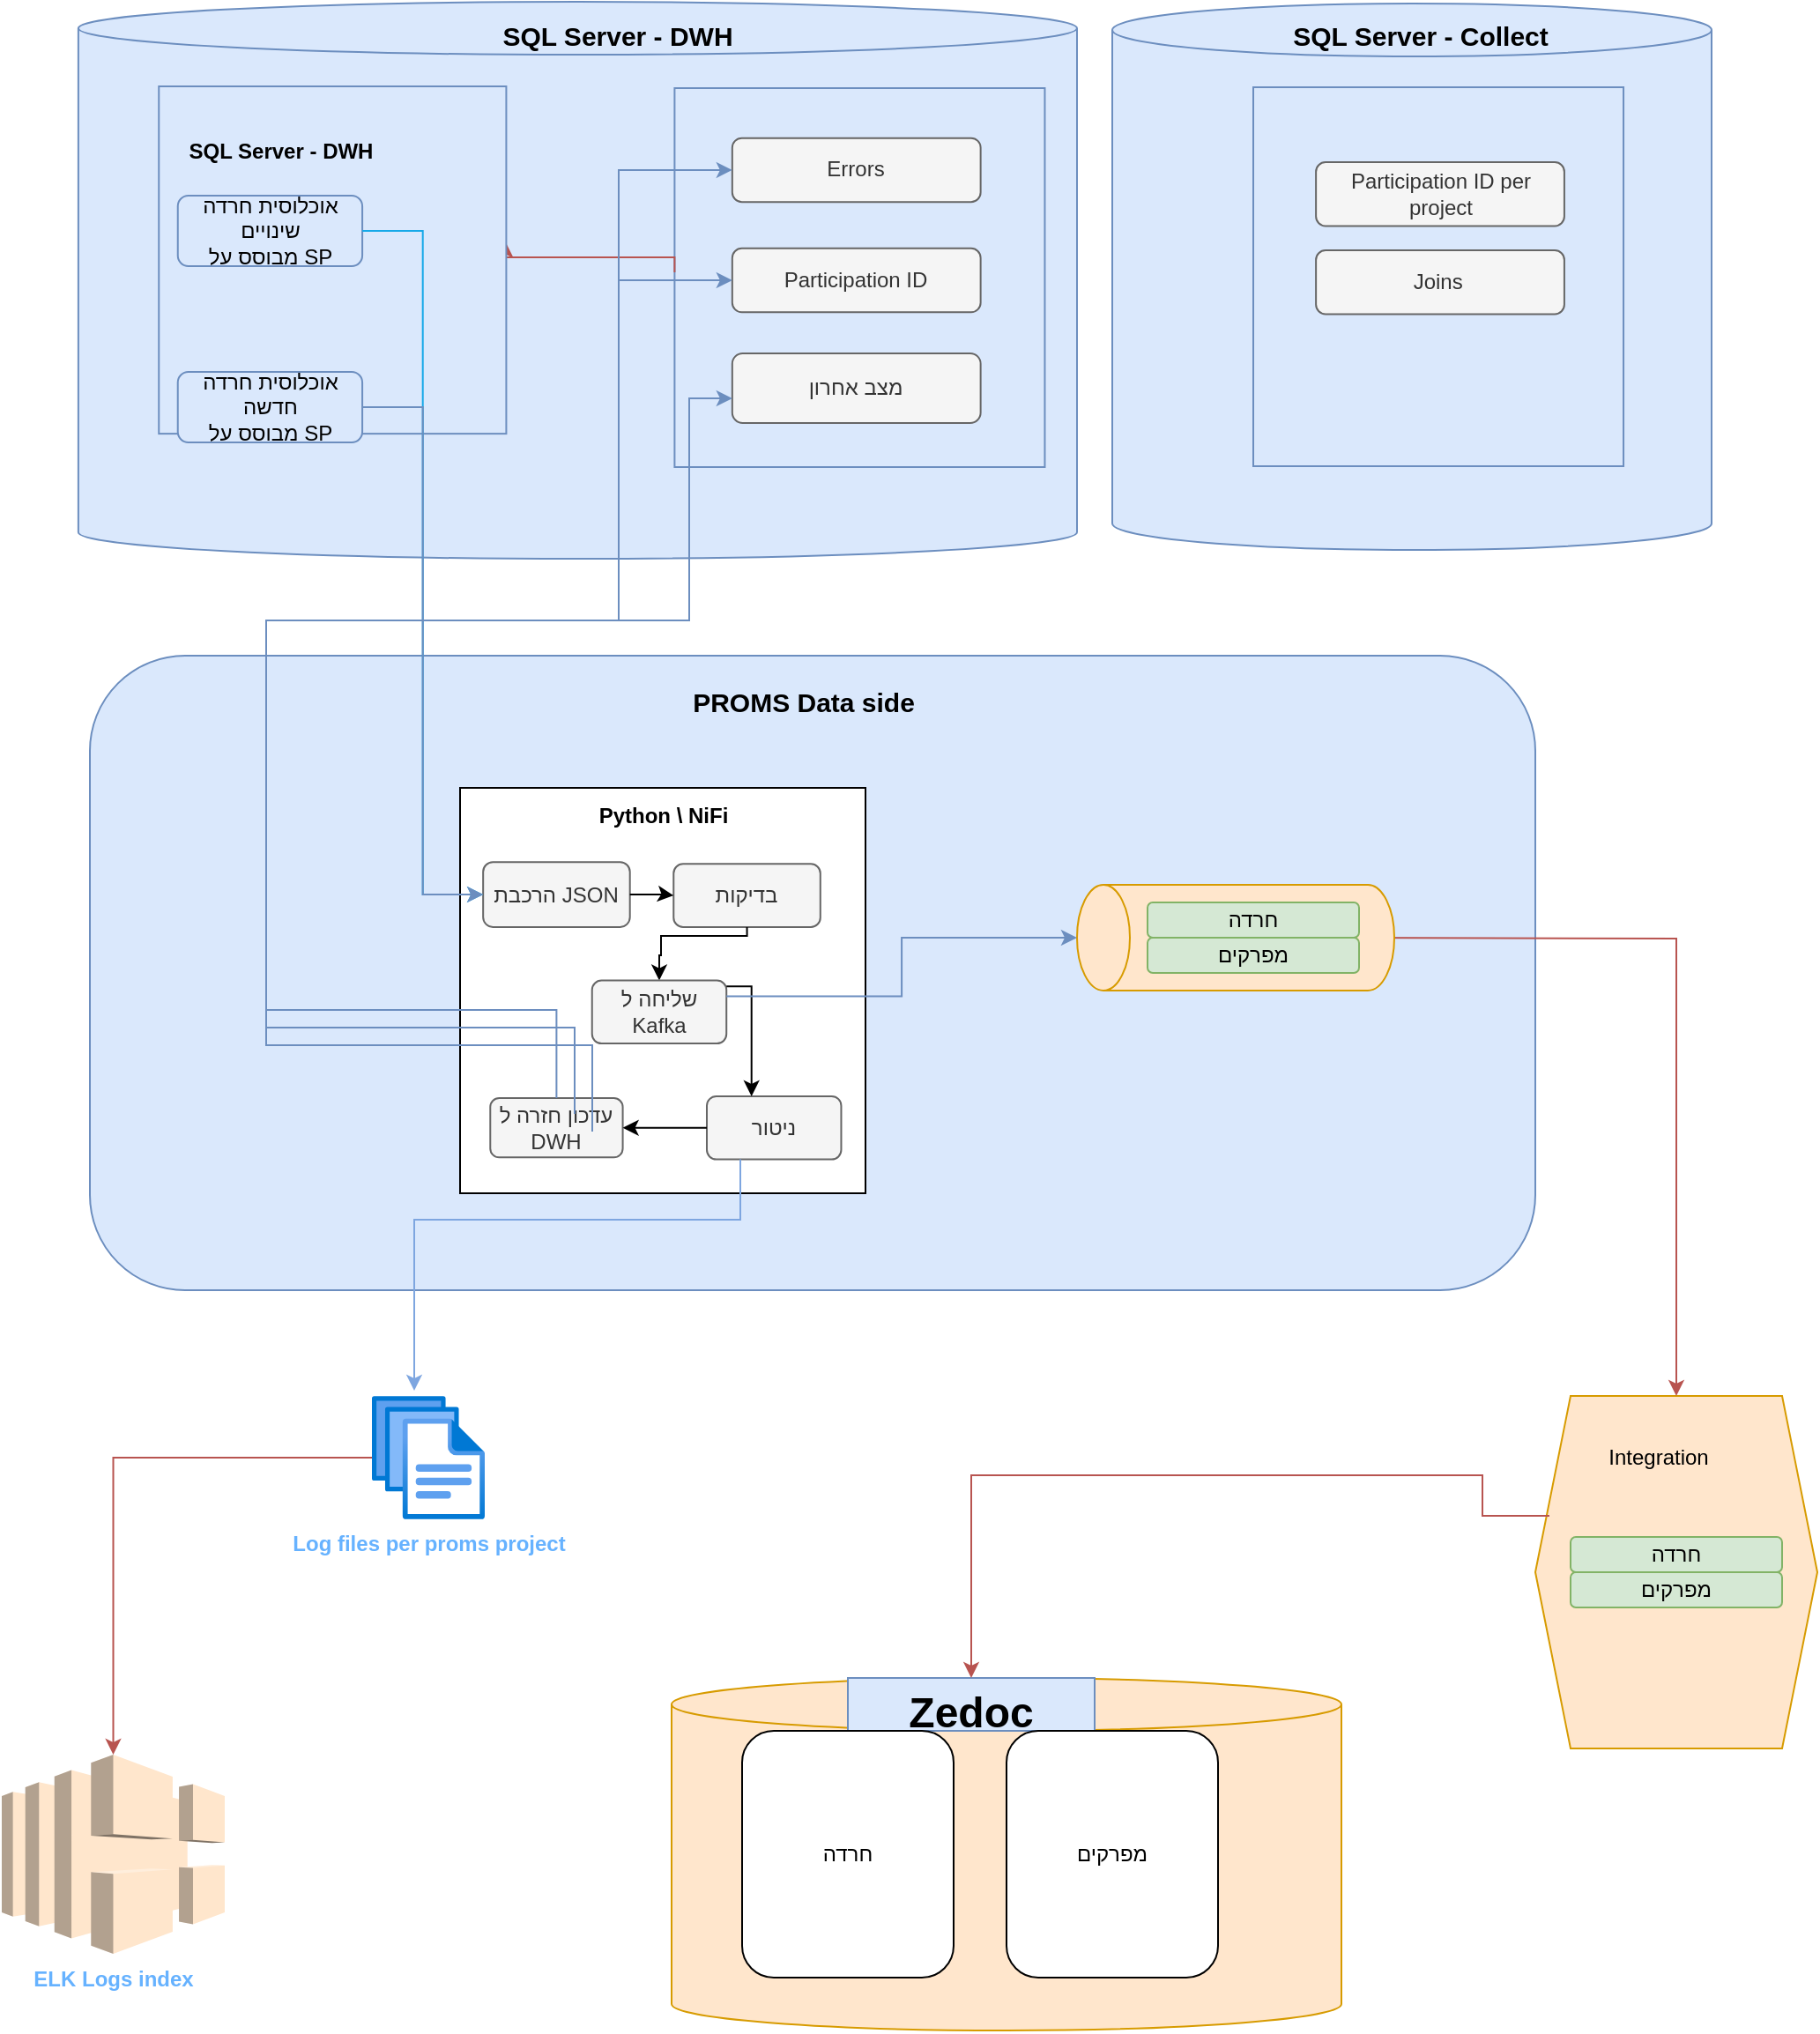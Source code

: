 <mxfile version="22.1.1" type="github">
  <diagram name="‫עמוד-1‬" id="z9KWtGvP0ykJApAYb3_E">
    <mxGraphModel dx="1434" dy="1608" grid="1" gridSize="10" guides="1" tooltips="1" connect="1" arrows="1" fold="1" page="1" pageScale="1" pageWidth="1100" pageHeight="850" math="0" shadow="0">
      <root>
        <mxCell id="0" />
        <mxCell id="1" parent="0" />
        <mxCell id="ZZgVcxSO3x-aKoJtG-Tx-21" value="" style="group" vertex="1" connectable="0" parent="1">
          <mxGeometry x="140" y="-263" width="530" height="268.04" as="geometry" />
        </mxCell>
        <mxCell id="ZZgVcxSO3x-aKoJtG-Tx-17" value="" style="shape=cylinder3;whiteSpace=wrap;html=1;boundedLbl=1;backgroundOutline=1;size=15;fillColor=#dae8fc;strokeColor=#6c8ebf;" vertex="1" parent="ZZgVcxSO3x-aKoJtG-Tx-21">
          <mxGeometry x="-36.553" y="-47.96" width="566.553" height="316" as="geometry" />
        </mxCell>
        <mxCell id="zhimW_uMHWvatuuAIKdU-13" value="" style="group;fillColor=#dae8fc;strokeColor=#6c8ebf;container=0;" parent="ZZgVcxSO3x-aKoJtG-Tx-21" vertex="1" connectable="0">
          <mxGeometry x="301.698" y="1" width="210.027" height="215" as="geometry" />
        </mxCell>
        <mxCell id="zhimW_uMHWvatuuAIKdU-15" style="edgeStyle=orthogonalEdgeStyle;rounded=0;orthogonalLoop=1;jettySize=auto;html=1;fillColor=#f8cecc;strokeColor=#b85450;entryX=0.998;entryY=0.448;entryDx=0;entryDy=0;entryPerimeter=0;" parent="ZZgVcxSO3x-aKoJtG-Tx-21" target="wkpVl2k1Z7q7xohtnV9i-1" edge="1">
          <mxGeometry relative="1" as="geometry">
            <mxPoint x="301.698" y="105.5" as="sourcePoint" />
            <mxPoint x="185.189" y="107" as="targetPoint" />
            <Array as="points">
              <mxPoint x="301.551" y="97" />
            </Array>
          </mxGeometry>
        </mxCell>
        <mxCell id="wkpVl2k1Z7q7xohtnV9i-1" value="" style="whiteSpace=wrap;html=1;aspect=fixed;container=0;fillColor=#dae8fc;strokeColor=#6c8ebf;" parent="ZZgVcxSO3x-aKoJtG-Tx-21" vertex="1">
          <mxGeometry x="9.137" width="197.069" height="197.069" as="geometry" />
        </mxCell>
        <mxCell id="wkpVl2k1Z7q7xohtnV9i-2" value="&lt;b&gt;SQL Server - DWH&lt;/b&gt;" style="text;html=1;strokeColor=none;fillColor=none;align=center;verticalAlign=middle;whiteSpace=wrap;rounded=0;container=0;" parent="ZZgVcxSO3x-aKoJtG-Tx-21" vertex="1">
          <mxGeometry y="22" width="157.007" height="30" as="geometry" />
        </mxCell>
        <mxCell id="wkpVl2k1Z7q7xohtnV9i-14" value="אוכלוסית חרדה חדשה&lt;br&gt;מבוסס על SP" style="rounded=1;whiteSpace=wrap;html=1;fillColor=#dae8fc;strokeColor=#6c8ebf;container=0;" parent="ZZgVcxSO3x-aKoJtG-Tx-21" vertex="1">
          <mxGeometry x="19.871" y="162" width="104.671" height="40" as="geometry" />
        </mxCell>
        <mxCell id="wkpVl2k1Z7q7xohtnV9i-15" value="אוכלוסית חרדה שינויים&lt;br style=&quot;border-color: var(--border-color);&quot;&gt;מבוסס על SP" style="rounded=1;whiteSpace=wrap;html=1;strokeColor=#6c8ebf;fillColor=#dae8fc;container=0;" parent="ZZgVcxSO3x-aKoJtG-Tx-21" vertex="1">
          <mxGeometry x="19.875" y="62" width="104.671" height="40" as="geometry" />
        </mxCell>
        <mxCell id="zhimW_uMHWvatuuAIKdU-11" value="Participation ID" style="rounded=1;whiteSpace=wrap;html=1;fillColor=#f5f5f5;strokeColor=#666666;fontColor=#333333;container=0;" parent="ZZgVcxSO3x-aKoJtG-Tx-21" vertex="1">
          <mxGeometry x="334.421" y="91.91" width="140.898" height="36.25" as="geometry" />
        </mxCell>
        <mxCell id="zhimW_uMHWvatuuAIKdU-12" value="מצב אחרון" style="rounded=1;whiteSpace=wrap;html=1;strokeColor=#666666;fillColor=#f5f5f5;fontColor=#333333;container=0;" parent="ZZgVcxSO3x-aKoJtG-Tx-21" vertex="1">
          <mxGeometry x="334.421" y="151.46" width="140.898" height="39.54" as="geometry" />
        </mxCell>
        <mxCell id="zhimW_uMHWvatuuAIKdU-25" value="Errors" style="rounded=1;whiteSpace=wrap;html=1;fillColor=#f5f5f5;fontColor=#333333;strokeColor=#666666;container=0;" parent="ZZgVcxSO3x-aKoJtG-Tx-21" vertex="1">
          <mxGeometry x="334.421" y="29.36" width="140.898" height="36.25" as="geometry" />
        </mxCell>
        <mxCell id="mV6azeuSrDNRdWC2Sgcm-7" value="" style="rounded=1;whiteSpace=wrap;html=1;fillColor=#dae8fc;strokeColor=#6c8ebf;" parent="1" vertex="1">
          <mxGeometry x="110" y="60" width="820" height="360" as="geometry" />
        </mxCell>
        <mxCell id="wkpVl2k1Z7q7xohtnV9i-10" value="" style="shape=hexagon;perimeter=hexagonPerimeter2;whiteSpace=wrap;html=1;fixedSize=1;fillColor=#ffe6cc;strokeColor=#d79b00;" parent="1" vertex="1">
          <mxGeometry x="930" y="480" width="160" height="200" as="geometry" />
        </mxCell>
        <mxCell id="wkpVl2k1Z7q7xohtnV9i-11" value="Integration" style="text;html=1;strokeColor=none;fillColor=none;align=center;verticalAlign=middle;whiteSpace=wrap;rounded=0;" parent="1" vertex="1">
          <mxGeometry x="970" y="500" width="60" height="30" as="geometry" />
        </mxCell>
        <mxCell id="mV6azeuSrDNRdWC2Sgcm-1" value="" style="shape=cylinder3;whiteSpace=wrap;html=1;boundedLbl=1;backgroundOutline=1;size=15;fillColor=#ffe6cc;strokeColor=#d79b00;" parent="1" vertex="1">
          <mxGeometry x="440" y="640" width="380" height="200" as="geometry" />
        </mxCell>
        <mxCell id="mV6azeuSrDNRdWC2Sgcm-2" value="&lt;h1&gt;Zedoc&lt;/h1&gt;" style="text;html=1;strokeColor=#6c8ebf;fillColor=#dae8fc;spacing=5;spacingTop=-20;whiteSpace=wrap;overflow=hidden;rounded=0;align=center;" parent="1" vertex="1">
          <mxGeometry x="540" y="640" width="140" height="30" as="geometry" />
        </mxCell>
        <mxCell id="mV6azeuSrDNRdWC2Sgcm-3" value="מפרקים" style="rounded=1;whiteSpace=wrap;html=1;" parent="1" vertex="1">
          <mxGeometry x="630" y="670" width="120" height="140" as="geometry" />
        </mxCell>
        <mxCell id="mV6azeuSrDNRdWC2Sgcm-4" style="edgeStyle=orthogonalEdgeStyle;rounded=0;orthogonalLoop=1;jettySize=auto;html=1;fillColor=#f8cecc;strokeColor=#b85450;" parent="1" target="wkpVl2k1Z7q7xohtnV9i-10" edge="1">
          <mxGeometry relative="1" as="geometry">
            <mxPoint x="810" y="220.0" as="sourcePoint" />
          </mxGeometry>
        </mxCell>
        <mxCell id="mV6azeuSrDNRdWC2Sgcm-6" value="חרדה" style="rounded=1;whiteSpace=wrap;html=1;" parent="1" vertex="1">
          <mxGeometry x="480" y="670" width="120" height="140" as="geometry" />
        </mxCell>
        <mxCell id="mV6azeuSrDNRdWC2Sgcm-8" value="&lt;font style=&quot;font-size: 15px;&quot;&gt;&lt;b&gt;PROMS Data side&lt;/b&gt;&lt;/font&gt;" style="text;html=1;strokeColor=none;fillColor=none;align=center;verticalAlign=middle;whiteSpace=wrap;rounded=0;" parent="1" vertex="1">
          <mxGeometry x="410" y="71" width="210" height="30" as="geometry" />
        </mxCell>
        <mxCell id="mV6azeuSrDNRdWC2Sgcm-10" value="חרדה" style="rounded=1;whiteSpace=wrap;html=1;fillColor=#d5e8d4;strokeColor=#82b366;" parent="1" vertex="1">
          <mxGeometry x="950" y="560" width="120" height="20" as="geometry" />
        </mxCell>
        <mxCell id="mV6azeuSrDNRdWC2Sgcm-11" value="מפרקים" style="rounded=1;whiteSpace=wrap;html=1;fillColor=#d5e8d4;strokeColor=#82b366;" parent="1" vertex="1">
          <mxGeometry x="950" y="580" width="120" height="20" as="geometry" />
        </mxCell>
        <mxCell id="mV6azeuSrDNRdWC2Sgcm-5" style="edgeStyle=orthogonalEdgeStyle;rounded=0;orthogonalLoop=1;jettySize=auto;html=1;exitX=0.05;exitY=0.34;exitDx=0;exitDy=0;exitPerimeter=0;fillColor=#f8cecc;strokeColor=#b85450;" parent="1" source="wkpVl2k1Z7q7xohtnV9i-10" target="mV6azeuSrDNRdWC2Sgcm-2" edge="1">
          <mxGeometry relative="1" as="geometry">
            <mxPoint x="990" y="545" as="sourcePoint" />
            <mxPoint x="680" y="551" as="targetPoint" />
            <Array as="points">
              <mxPoint x="900" y="548" />
              <mxPoint x="900" y="525" />
              <mxPoint x="610" y="525" />
            </Array>
          </mxGeometry>
        </mxCell>
        <mxCell id="zhimW_uMHWvatuuAIKdU-2" value="&lt;font color=&quot;#66b2ff&quot;&gt;&lt;b&gt;ELK Logs index&lt;/b&gt;&lt;/font&gt;" style="outlineConnect=0;dashed=0;verticalLabelPosition=bottom;verticalAlign=top;align=center;html=1;shape=mxgraph.aws3.elastic_load_balancing;fillColor=#ffe6cc;strokeColor=#d79b00;" parent="1" vertex="1">
          <mxGeometry x="60" y="683.5" width="126.5" height="113" as="geometry" />
        </mxCell>
        <mxCell id="zhimW_uMHWvatuuAIKdU-16" value="KAFKA" style="shape=cylinder3;whiteSpace=wrap;html=1;boundedLbl=1;backgroundOutline=1;size=15;rotation=-90;fillColor=#ffe6cc;strokeColor=#d79b00;" parent="1" vertex="1">
          <mxGeometry x="730" y="130" width="60" height="180" as="geometry" />
        </mxCell>
        <mxCell id="zhimW_uMHWvatuuAIKdU-17" value="חרדה" style="rounded=1;whiteSpace=wrap;html=1;fillColor=#d5e8d4;strokeColor=#82b366;" parent="1" vertex="1">
          <mxGeometry x="710" y="200" width="120" height="20" as="geometry" />
        </mxCell>
        <mxCell id="zhimW_uMHWvatuuAIKdU-18" value="מפרקים" style="rounded=1;whiteSpace=wrap;html=1;fillColor=#d5e8d4;strokeColor=#82b366;" parent="1" vertex="1">
          <mxGeometry x="710" y="220" width="120" height="20" as="geometry" />
        </mxCell>
        <mxCell id="ZZgVcxSO3x-aKoJtG-Tx-3" style="edgeStyle=orthogonalEdgeStyle;rounded=0;orthogonalLoop=1;jettySize=auto;html=1;fillColor=#f8cecc;strokeColor=#b85450;" edge="1" parent="1" source="ZZgVcxSO3x-aKoJtG-Tx-1" target="zhimW_uMHWvatuuAIKdU-2">
          <mxGeometry relative="1" as="geometry" />
        </mxCell>
        <mxCell id="ZZgVcxSO3x-aKoJtG-Tx-1" value="&lt;font color=&quot;#66b2ff&quot;&gt;&lt;b&gt;Log files per proms project&lt;/b&gt;&lt;/font&gt;" style="image;aspect=fixed;html=1;points=[];align=center;fontSize=12;image=img/lib/azure2/general/Files.svg;" vertex="1" parent="1">
          <mxGeometry x="270" y="480" width="64" height="70" as="geometry" />
        </mxCell>
        <mxCell id="ZZgVcxSO3x-aKoJtG-Tx-11" value="" style="group" vertex="1" connectable="0" parent="1">
          <mxGeometry x="320" y="135" width="230" height="230" as="geometry" />
        </mxCell>
        <mxCell id="wkpVl2k1Z7q7xohtnV9i-5" value="" style="whiteSpace=wrap;html=1;aspect=fixed;" parent="ZZgVcxSO3x-aKoJtG-Tx-11" vertex="1">
          <mxGeometry width="230" height="230" as="geometry" />
        </mxCell>
        <mxCell id="wkpVl2k1Z7q7xohtnV9i-6" value="&lt;b&gt;Python \ NiFi&lt;/b&gt;" style="text;html=1;strokeColor=none;fillColor=none;align=center;verticalAlign=middle;whiteSpace=wrap;rounded=0;" parent="ZZgVcxSO3x-aKoJtG-Tx-11" vertex="1">
          <mxGeometry x="28.224" width="175.177" height="31.579" as="geometry" />
        </mxCell>
        <mxCell id="wkpVl2k1Z7q7xohtnV9i-18" value="הרכבת JSON" style="rounded=1;whiteSpace=wrap;html=1;fillColor=#f5f5f5;fontColor=#333333;strokeColor=#666666;" parent="ZZgVcxSO3x-aKoJtG-Tx-11" vertex="1">
          <mxGeometry x="13.084" y="42.105" width="83.263" height="36.842" as="geometry" />
        </mxCell>
        <mxCell id="wkpVl2k1Z7q7xohtnV9i-19" value="בדיקות" style="rounded=1;whiteSpace=wrap;html=1;fillColor=#f5f5f5;strokeColor=#666666;fontColor=#333333;" parent="ZZgVcxSO3x-aKoJtG-Tx-11" vertex="1">
          <mxGeometry x="121.137" y="43.158" width="83.263" height="35.789" as="geometry" />
        </mxCell>
        <mxCell id="ZZgVcxSO3x-aKoJtG-Tx-6" value="" style="edgeStyle=orthogonalEdgeStyle;rounded=0;orthogonalLoop=1;jettySize=auto;html=1;entryX=0;entryY=0.5;entryDx=0;entryDy=0;" edge="1" parent="ZZgVcxSO3x-aKoJtG-Tx-11" source="wkpVl2k1Z7q7xohtnV9i-18" target="wkpVl2k1Z7q7xohtnV9i-19">
          <mxGeometry relative="1" as="geometry" />
        </mxCell>
        <mxCell id="wkpVl2k1Z7q7xohtnV9i-20" value="ניטור" style="rounded=1;whiteSpace=wrap;html=1;fillColor=#f5f5f5;fontColor=#333333;strokeColor=#666666;" parent="ZZgVcxSO3x-aKoJtG-Tx-11" vertex="1">
          <mxGeometry x="139.997" y="174.997" width="76.233" height="35.789" as="geometry" />
        </mxCell>
        <mxCell id="wkpVl2k1Z7q7xohtnV9i-21" value="עדכון חזרה ל DWH" style="rounded=1;whiteSpace=wrap;html=1;fillColor=#f5f5f5;fontColor=#333333;strokeColor=#666666;" parent="ZZgVcxSO3x-aKoJtG-Tx-11" vertex="1">
          <mxGeometry x="17.14" y="176" width="75.151" height="33.684" as="geometry" />
        </mxCell>
        <mxCell id="ZZgVcxSO3x-aKoJtG-Tx-9" value="" style="edgeStyle=orthogonalEdgeStyle;rounded=0;orthogonalLoop=1;jettySize=auto;html=1;entryX=0.5;entryY=0;entryDx=0;entryDy=0;exitX=0.5;exitY=1;exitDx=0;exitDy=0;" edge="1" parent="ZZgVcxSO3x-aKoJtG-Tx-11" source="wkpVl2k1Z7q7xohtnV9i-19" target="ZZgVcxSO3x-aKoJtG-Tx-14">
          <mxGeometry relative="1" as="geometry">
            <mxPoint x="108.242" y="124.211" as="sourcePoint" />
            <mxPoint x="132.032" y="124.211" as="targetPoint" />
            <Array as="points">
              <mxPoint x="162" y="84" />
              <mxPoint x="114" y="84" />
              <mxPoint x="114" y="95" />
              <mxPoint x="113" y="95" />
            </Array>
          </mxGeometry>
        </mxCell>
        <mxCell id="ZZgVcxSO3x-aKoJtG-Tx-10" value="" style="edgeStyle=orthogonalEdgeStyle;rounded=0;orthogonalLoop=1;jettySize=auto;html=1;entryX=1;entryY=0.5;entryDx=0;entryDy=0;exitX=0;exitY=0.5;exitDx=0;exitDy=0;" edge="1" parent="ZZgVcxSO3x-aKoJtG-Tx-11" source="wkpVl2k1Z7q7xohtnV9i-20" target="wkpVl2k1Z7q7xohtnV9i-21">
          <mxGeometry relative="1" as="geometry">
            <mxPoint x="108.242" y="149.474" as="sourcePoint" />
            <mxPoint x="132.032" y="149.474" as="targetPoint" />
          </mxGeometry>
        </mxCell>
        <mxCell id="ZZgVcxSO3x-aKoJtG-Tx-14" value="שליחה ל Kafka" style="rounded=1;whiteSpace=wrap;html=1;fillColor=#f5f5f5;fontColor=#333333;strokeColor=#666666;" vertex="1" parent="ZZgVcxSO3x-aKoJtG-Tx-11">
          <mxGeometry x="74.877" y="109.263" width="76.233" height="35.789" as="geometry" />
        </mxCell>
        <mxCell id="ZZgVcxSO3x-aKoJtG-Tx-15" style="edgeStyle=orthogonalEdgeStyle;rounded=0;orthogonalLoop=1;jettySize=auto;html=1;fillColor=#dae8fc;strokeColor=#000000;" edge="1" parent="ZZgVcxSO3x-aKoJtG-Tx-11" source="ZZgVcxSO3x-aKoJtG-Tx-14" target="wkpVl2k1Z7q7xohtnV9i-20">
          <mxGeometry relative="1" as="geometry">
            <Array as="points">
              <mxPoint x="165.337" y="112.632" />
            </Array>
          </mxGeometry>
        </mxCell>
        <mxCell id="KfTV7CoLvWZbIG9vcyTQ-2" style="edgeStyle=orthogonalEdgeStyle;rounded=0;orthogonalLoop=1;jettySize=auto;html=1;fillColor=#dae8fc;strokeColor=#6c8ebf;" parent="1" source="wkpVl2k1Z7q7xohtnV9i-21" target="zhimW_uMHWvatuuAIKdU-12" edge="1">
          <mxGeometry relative="1" as="geometry">
            <mxPoint x="560" as="targetPoint" />
            <Array as="points">
              <mxPoint x="375" y="261" />
              <mxPoint x="210" y="261" />
              <mxPoint x="210" y="40" />
              <mxPoint x="450" y="40" />
              <mxPoint x="450" y="-86" />
            </Array>
          </mxGeometry>
        </mxCell>
        <mxCell id="zhimW_uMHWvatuuAIKdU-3" style="edgeStyle=orthogonalEdgeStyle;rounded=0;orthogonalLoop=1;jettySize=auto;html=1;strokeColor=#7EA6E0;entryX=0.375;entryY=-0.043;entryDx=0;entryDy=0;entryPerimeter=0;" parent="1" source="wkpVl2k1Z7q7xohtnV9i-20" target="ZZgVcxSO3x-aKoJtG-Tx-1" edge="1">
          <mxGeometry relative="1" as="geometry">
            <Array as="points">
              <mxPoint x="479" y="380" />
              <mxPoint x="294" y="380" />
            </Array>
          </mxGeometry>
        </mxCell>
        <mxCell id="wkpVl2k1Z7q7xohtnV9i-29" style="edgeStyle=orthogonalEdgeStyle;rounded=0;orthogonalLoop=1;jettySize=auto;html=1;exitX=1;exitY=0.25;exitDx=0;exitDy=0;fillColor=#dae8fc;strokeColor=#6c8ebf;" parent="1" source="ZZgVcxSO3x-aKoJtG-Tx-14" target="zhimW_uMHWvatuuAIKdU-16" edge="1">
          <mxGeometry relative="1" as="geometry">
            <mxPoint x="690" y="220.0" as="targetPoint" />
          </mxGeometry>
        </mxCell>
        <mxCell id="0KDFeaM7N-HZ0YYkBc0z-9" style="edgeStyle=orthogonalEdgeStyle;rounded=0;orthogonalLoop=1;jettySize=auto;html=1;strokeColor=#17A9E8;entryX=0;entryY=0.5;entryDx=0;entryDy=0;" parent="1" source="wkpVl2k1Z7q7xohtnV9i-15" edge="1" target="wkpVl2k1Z7q7xohtnV9i-18">
          <mxGeometry relative="1" as="geometry">
            <Array as="points" />
            <mxPoint x="340" y="270" as="targetPoint" />
          </mxGeometry>
        </mxCell>
        <mxCell id="ZZgVcxSO3x-aKoJtG-Tx-13" style="edgeStyle=orthogonalEdgeStyle;rounded=0;orthogonalLoop=1;jettySize=auto;html=1;entryX=0;entryY=0.5;entryDx=0;entryDy=0;fillColor=#dae8fc;strokeColor=#6c8ebf;" edge="1" parent="1" source="wkpVl2k1Z7q7xohtnV9i-14" target="wkpVl2k1Z7q7xohtnV9i-18">
          <mxGeometry relative="1" as="geometry" />
        </mxCell>
        <mxCell id="ZZgVcxSO3x-aKoJtG-Tx-18" style="edgeStyle=orthogonalEdgeStyle;rounded=0;orthogonalLoop=1;jettySize=auto;html=1;fillColor=#dae8fc;strokeColor=#6c8ebf;entryX=0;entryY=0.5;entryDx=0;entryDy=0;" edge="1" parent="1" target="zhimW_uMHWvatuuAIKdU-11">
          <mxGeometry relative="1" as="geometry">
            <mxPoint x="516" y="-76" as="targetPoint" />
            <Array as="points">
              <mxPoint x="385" y="271" />
              <mxPoint x="210" y="271" />
              <mxPoint x="210" y="40" />
              <mxPoint x="410" y="40" />
              <mxPoint x="410" y="-153" />
            </Array>
            <mxPoint x="385" y="320" as="sourcePoint" />
          </mxGeometry>
        </mxCell>
        <mxCell id="ZZgVcxSO3x-aKoJtG-Tx-20" style="edgeStyle=orthogonalEdgeStyle;rounded=0;orthogonalLoop=1;jettySize=auto;html=1;fillColor=#dae8fc;strokeColor=#6c8ebf;entryX=0;entryY=0.5;entryDx=0;entryDy=0;" edge="1" parent="1" target="zhimW_uMHWvatuuAIKdU-25">
          <mxGeometry relative="1" as="geometry">
            <mxPoint x="516" y="-143" as="targetPoint" />
            <Array as="points">
              <mxPoint x="395" y="281" />
              <mxPoint x="210" y="281" />
              <mxPoint x="210" y="40" />
              <mxPoint x="410" y="40" />
              <mxPoint x="410" y="-215" />
            </Array>
            <mxPoint x="395" y="330" as="sourcePoint" />
          </mxGeometry>
        </mxCell>
        <mxCell id="zhimW_uMHWvatuuAIKdU-10" value="&lt;b&gt;&lt;font style=&quot;font-size: 15px;&quot;&gt;SQL Server - DWH&lt;/font&gt;&lt;/b&gt;" style="text;html=1;strokeColor=none;fillColor=none;align=center;verticalAlign=middle;whiteSpace=wrap;rounded=0;container=0;" parent="1" vertex="1">
          <mxGeometry x="338.386" y="-303" width="143.234" height="21.274" as="geometry" />
        </mxCell>
        <mxCell id="ZZgVcxSO3x-aKoJtG-Tx-22" value="" style="shape=cylinder3;whiteSpace=wrap;html=1;boundedLbl=1;backgroundOutline=1;size=15;fillColor=#dae8fc;strokeColor=#6c8ebf;" vertex="1" parent="1">
          <mxGeometry x="690" y="-310" width="340" height="310" as="geometry" />
        </mxCell>
        <mxCell id="ZZgVcxSO3x-aKoJtG-Tx-23" value="&lt;b&gt;&lt;font style=&quot;font-size: 15px;&quot;&gt;SQL Server - Collect&lt;/font&gt;&lt;/b&gt;" style="text;html=1;strokeColor=none;fillColor=none;align=center;verticalAlign=middle;whiteSpace=wrap;rounded=0;container=0;" vertex="1" parent="1">
          <mxGeometry x="770" y="-303" width="190" height="21.27" as="geometry" />
        </mxCell>
        <mxCell id="ZZgVcxSO3x-aKoJtG-Tx-24" value="" style="group;fillColor=#dae8fc;strokeColor=#6c8ebf;container=0;" vertex="1" connectable="0" parent="1">
          <mxGeometry x="769.998" y="-262.5" width="210.027" height="215" as="geometry" />
        </mxCell>
        <mxCell id="ZZgVcxSO3x-aKoJtG-Tx-25" value="Participation ID per project" style="rounded=1;whiteSpace=wrap;html=1;fillColor=#f5f5f5;strokeColor=#666666;fontColor=#333333;container=0;" vertex="1" parent="1">
          <mxGeometry x="805.561" y="-220" width="140.898" height="36.25" as="geometry" />
        </mxCell>
        <mxCell id="ZZgVcxSO3x-aKoJtG-Tx-26" value="Joins&amp;nbsp;" style="rounded=1;whiteSpace=wrap;html=1;fillColor=#f5f5f5;strokeColor=#666666;fontColor=#333333;container=0;" vertex="1" parent="1">
          <mxGeometry x="805.561" y="-170" width="140.898" height="36.25" as="geometry" />
        </mxCell>
      </root>
    </mxGraphModel>
  </diagram>
</mxfile>
